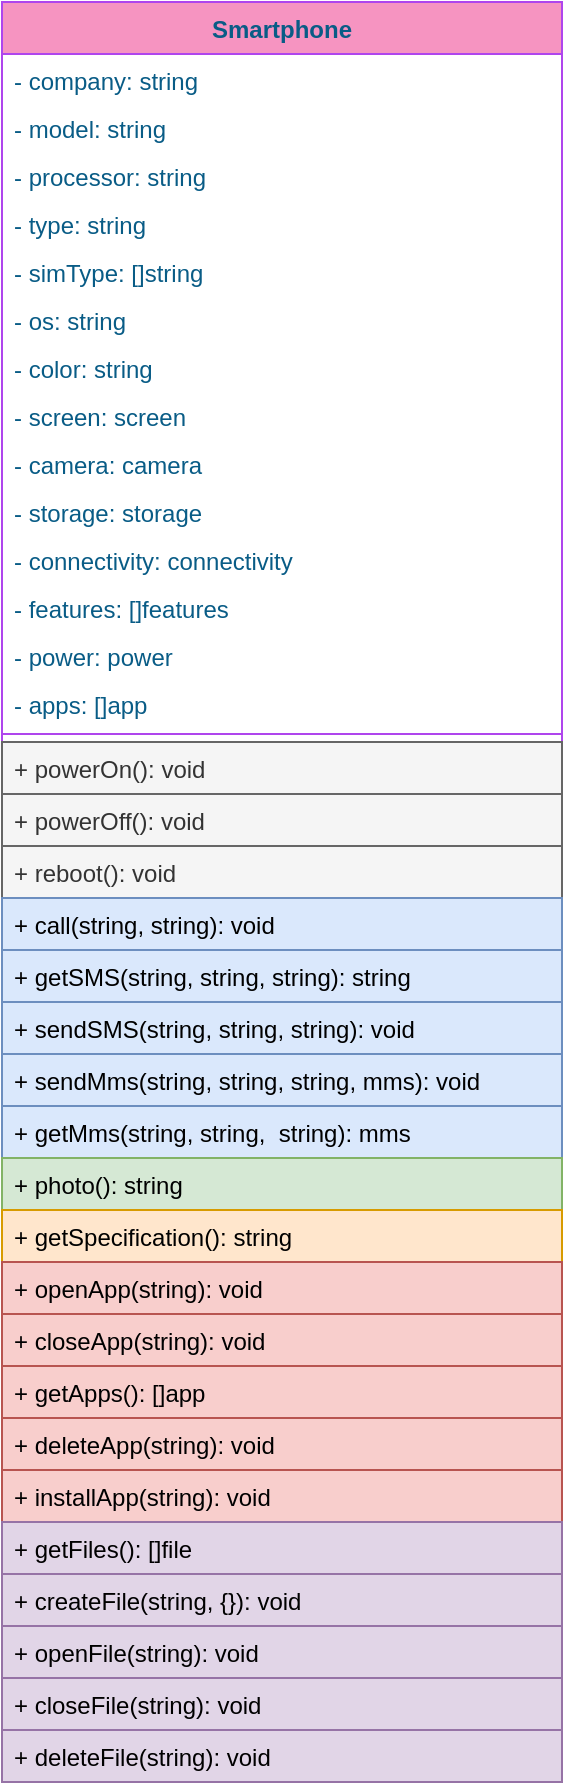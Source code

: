 <mxfile version="15.0.6" type="github">
  <diagram id="CjyDBgkY8oRkE1PANgcw" name="Page-1">
    <mxGraphModel dx="1673" dy="934" grid="1" gridSize="10" guides="1" tooltips="1" connect="1" arrows="1" fold="1" page="1" pageScale="1" pageWidth="1169" pageHeight="827" math="0" shadow="0">
      <root>
        <mxCell id="0" />
        <mxCell id="1" parent="0" />
        <mxCell id="ZrbWM_IVjNoFiUcgMcWU-2" value="Smartphone&#xa;" style="swimlane;fontStyle=1;align=center;verticalAlign=top;childLayout=stackLayout;horizontal=1;startSize=26;horizontalStack=0;resizeParent=1;resizeParentMax=0;resizeLast=0;collapsible=1;marginBottom=0;rounded=0;sketch=0;fontColor=#095C86;strokeColor=#AF45ED;fillColor=#F694C1;" vertex="1" parent="1">
          <mxGeometry x="400" width="280" height="890" as="geometry" />
        </mxCell>
        <mxCell id="ZrbWM_IVjNoFiUcgMcWU-44" value="- company: string" style="text;strokeColor=none;fillColor=none;align=left;verticalAlign=top;spacingLeft=4;spacingRight=4;overflow=hidden;rotatable=0;points=[[0,0.5],[1,0.5]];portConstraint=eastwest;fontColor=#095C86;" vertex="1" parent="ZrbWM_IVjNoFiUcgMcWU-2">
          <mxGeometry y="26" width="280" height="24" as="geometry" />
        </mxCell>
        <mxCell id="ZrbWM_IVjNoFiUcgMcWU-45" value="- model: string" style="text;strokeColor=none;fillColor=none;align=left;verticalAlign=top;spacingLeft=4;spacingRight=4;overflow=hidden;rotatable=0;points=[[0,0.5],[1,0.5]];portConstraint=eastwest;fontColor=#095C86;" vertex="1" parent="ZrbWM_IVjNoFiUcgMcWU-2">
          <mxGeometry y="50" width="280" height="24" as="geometry" />
        </mxCell>
        <mxCell id="ZrbWM_IVjNoFiUcgMcWU-9" value="- processor: string" style="text;strokeColor=none;fillColor=none;align=left;verticalAlign=top;spacingLeft=4;spacingRight=4;overflow=hidden;rotatable=0;points=[[0,0.5],[1,0.5]];portConstraint=eastwest;fontColor=#095C86;" vertex="1" parent="ZrbWM_IVjNoFiUcgMcWU-2">
          <mxGeometry y="74" width="280" height="24" as="geometry" />
        </mxCell>
        <mxCell id="ZrbWM_IVjNoFiUcgMcWU-10" value="- type: string&#xa;" style="text;strokeColor=none;fillColor=none;align=left;verticalAlign=top;spacingLeft=4;spacingRight=4;overflow=hidden;rotatable=0;points=[[0,0.5],[1,0.5]];portConstraint=eastwest;fontColor=#095C86;" vertex="1" parent="ZrbWM_IVjNoFiUcgMcWU-2">
          <mxGeometry y="98" width="280" height="24" as="geometry" />
        </mxCell>
        <mxCell id="ZrbWM_IVjNoFiUcgMcWU-11" value="- simType: []string" style="text;strokeColor=none;fillColor=none;align=left;verticalAlign=top;spacingLeft=4;spacingRight=4;overflow=hidden;rotatable=0;points=[[0,0.5],[1,0.5]];portConstraint=eastwest;fontColor=#095C86;" vertex="1" parent="ZrbWM_IVjNoFiUcgMcWU-2">
          <mxGeometry y="122" width="280" height="24" as="geometry" />
        </mxCell>
        <mxCell id="ZrbWM_IVjNoFiUcgMcWU-12" value="- os: string&#xa;" style="text;strokeColor=none;fillColor=none;align=left;verticalAlign=top;spacingLeft=4;spacingRight=4;overflow=hidden;rotatable=0;points=[[0,0.5],[1,0.5]];portConstraint=eastwest;fontColor=#095C86;" vertex="1" parent="ZrbWM_IVjNoFiUcgMcWU-2">
          <mxGeometry y="146" width="280" height="24" as="geometry" />
        </mxCell>
        <mxCell id="ZrbWM_IVjNoFiUcgMcWU-13" value="- color: string&#xa;" style="text;strokeColor=none;fillColor=none;align=left;verticalAlign=top;spacingLeft=4;spacingRight=4;overflow=hidden;rotatable=0;points=[[0,0.5],[1,0.5]];portConstraint=eastwest;fontColor=#095C86;" vertex="1" parent="ZrbWM_IVjNoFiUcgMcWU-2">
          <mxGeometry y="170" width="280" height="24" as="geometry" />
        </mxCell>
        <mxCell id="ZrbWM_IVjNoFiUcgMcWU-14" value="- screen: screen&#xa;" style="text;strokeColor=none;fillColor=none;align=left;verticalAlign=top;spacingLeft=4;spacingRight=4;overflow=hidden;rotatable=0;points=[[0,0.5],[1,0.5]];portConstraint=eastwest;fontColor=#095C86;" vertex="1" parent="ZrbWM_IVjNoFiUcgMcWU-2">
          <mxGeometry y="194" width="280" height="24" as="geometry" />
        </mxCell>
        <mxCell id="ZrbWM_IVjNoFiUcgMcWU-15" value="- camera: camera" style="text;strokeColor=none;fillColor=none;align=left;verticalAlign=top;spacingLeft=4;spacingRight=4;overflow=hidden;rotatable=0;points=[[0,0.5],[1,0.5]];portConstraint=eastwest;fontColor=#095C86;" vertex="1" parent="ZrbWM_IVjNoFiUcgMcWU-2">
          <mxGeometry y="218" width="280" height="24" as="geometry" />
        </mxCell>
        <mxCell id="ZrbWM_IVjNoFiUcgMcWU-16" value="- storage: storage" style="text;strokeColor=none;fillColor=none;align=left;verticalAlign=top;spacingLeft=4;spacingRight=4;overflow=hidden;rotatable=0;points=[[0,0.5],[1,0.5]];portConstraint=eastwest;fontColor=#095C86;" vertex="1" parent="ZrbWM_IVjNoFiUcgMcWU-2">
          <mxGeometry y="242" width="280" height="24" as="geometry" />
        </mxCell>
        <mxCell id="ZrbWM_IVjNoFiUcgMcWU-17" value="- connectivity: connectivity" style="text;strokeColor=none;fillColor=none;align=left;verticalAlign=top;spacingLeft=4;spacingRight=4;overflow=hidden;rotatable=0;points=[[0,0.5],[1,0.5]];portConstraint=eastwest;fontColor=#095C86;" vertex="1" parent="ZrbWM_IVjNoFiUcgMcWU-2">
          <mxGeometry y="266" width="280" height="24" as="geometry" />
        </mxCell>
        <mxCell id="ZrbWM_IVjNoFiUcgMcWU-18" value="- features: []features" style="text;strokeColor=none;fillColor=none;align=left;verticalAlign=top;spacingLeft=4;spacingRight=4;overflow=hidden;rotatable=0;points=[[0,0.5],[1,0.5]];portConstraint=eastwest;fontColor=#095C86;" vertex="1" parent="ZrbWM_IVjNoFiUcgMcWU-2">
          <mxGeometry y="290" width="280" height="24" as="geometry" />
        </mxCell>
        <mxCell id="ZrbWM_IVjNoFiUcgMcWU-19" value="- power: power" style="text;strokeColor=none;fillColor=none;align=left;verticalAlign=top;spacingLeft=4;spacingRight=4;overflow=hidden;rotatable=0;points=[[0,0.5],[1,0.5]];portConstraint=eastwest;fontColor=#095C86;" vertex="1" parent="ZrbWM_IVjNoFiUcgMcWU-2">
          <mxGeometry y="314" width="280" height="24" as="geometry" />
        </mxCell>
        <mxCell id="ZrbWM_IVjNoFiUcgMcWU-30" value="- apps: []app" style="text;strokeColor=none;fillColor=none;align=left;verticalAlign=top;spacingLeft=4;spacingRight=4;overflow=hidden;rotatable=0;points=[[0,0.5],[1,0.5]];portConstraint=eastwest;fontColor=#095C86;" vertex="1" parent="ZrbWM_IVjNoFiUcgMcWU-2">
          <mxGeometry y="338" width="280" height="24" as="geometry" />
        </mxCell>
        <mxCell id="ZrbWM_IVjNoFiUcgMcWU-4" value="" style="line;strokeWidth=1;fillColor=none;align=left;verticalAlign=middle;spacingTop=-1;spacingLeft=3;spacingRight=3;rotatable=0;labelPosition=right;points=[];portConstraint=eastwest;strokeColor=#AF45ED;fontColor=#095C86;" vertex="1" parent="ZrbWM_IVjNoFiUcgMcWU-2">
          <mxGeometry y="362" width="280" height="8" as="geometry" />
        </mxCell>
        <mxCell id="ZrbWM_IVjNoFiUcgMcWU-5" value="+ powerOn(): void" style="text;strokeColor=#666666;fillColor=#f5f5f5;align=left;verticalAlign=top;spacingLeft=4;spacingRight=4;overflow=hidden;rotatable=0;points=[[0,0.5],[1,0.5]];portConstraint=eastwest;fontColor=#333333;" vertex="1" parent="ZrbWM_IVjNoFiUcgMcWU-2">
          <mxGeometry y="370" width="280" height="26" as="geometry" />
        </mxCell>
        <mxCell id="ZrbWM_IVjNoFiUcgMcWU-21" value="+ powerOff(): void" style="text;strokeColor=#666666;fillColor=#f5f5f5;align=left;verticalAlign=top;spacingLeft=4;spacingRight=4;overflow=hidden;rotatable=0;points=[[0,0.5],[1,0.5]];portConstraint=eastwest;fontColor=#333333;" vertex="1" parent="ZrbWM_IVjNoFiUcgMcWU-2">
          <mxGeometry y="396" width="280" height="26" as="geometry" />
        </mxCell>
        <mxCell id="ZrbWM_IVjNoFiUcgMcWU-32" value="+ reboot(): void" style="text;strokeColor=#666666;fillColor=#f5f5f5;align=left;verticalAlign=top;spacingLeft=4;spacingRight=4;overflow=hidden;rotatable=0;points=[[0,0.5],[1,0.5]];portConstraint=eastwest;fontColor=#333333;" vertex="1" parent="ZrbWM_IVjNoFiUcgMcWU-2">
          <mxGeometry y="422" width="280" height="26" as="geometry" />
        </mxCell>
        <mxCell id="ZrbWM_IVjNoFiUcgMcWU-22" value="+ call(string, string): void" style="text;strokeColor=#6c8ebf;fillColor=#dae8fc;align=left;verticalAlign=top;spacingLeft=4;spacingRight=4;overflow=hidden;rotatable=0;points=[[0,0.5],[1,0.5]];portConstraint=eastwest;" vertex="1" parent="ZrbWM_IVjNoFiUcgMcWU-2">
          <mxGeometry y="448" width="280" height="26" as="geometry" />
        </mxCell>
        <mxCell id="ZrbWM_IVjNoFiUcgMcWU-26" value="+ getSMS(string, string, string): string" style="text;strokeColor=#6c8ebf;fillColor=#dae8fc;align=left;verticalAlign=top;spacingLeft=4;spacingRight=4;overflow=hidden;rotatable=0;points=[[0,0.5],[1,0.5]];portConstraint=eastwest;" vertex="1" parent="ZrbWM_IVjNoFiUcgMcWU-2">
          <mxGeometry y="474" width="280" height="26" as="geometry" />
        </mxCell>
        <mxCell id="ZrbWM_IVjNoFiUcgMcWU-23" value="+ sendSMS(string, string, string): void" style="text;strokeColor=#6c8ebf;fillColor=#dae8fc;align=left;verticalAlign=top;spacingLeft=4;spacingRight=4;overflow=hidden;rotatable=0;points=[[0,0.5],[1,0.5]];portConstraint=eastwest;" vertex="1" parent="ZrbWM_IVjNoFiUcgMcWU-2">
          <mxGeometry y="500" width="280" height="26" as="geometry" />
        </mxCell>
        <mxCell id="ZrbWM_IVjNoFiUcgMcWU-24" value="+ sendMms(string, string, string, mms): void" style="text;strokeColor=#6c8ebf;fillColor=#dae8fc;align=left;verticalAlign=top;spacingLeft=4;spacingRight=4;overflow=hidden;rotatable=0;points=[[0,0.5],[1,0.5]];portConstraint=eastwest;" vertex="1" parent="ZrbWM_IVjNoFiUcgMcWU-2">
          <mxGeometry y="526" width="280" height="26" as="geometry" />
        </mxCell>
        <mxCell id="ZrbWM_IVjNoFiUcgMcWU-27" value="+ getMms(string, string,  string): mms" style="text;strokeColor=#6c8ebf;fillColor=#dae8fc;align=left;verticalAlign=top;spacingLeft=4;spacingRight=4;overflow=hidden;rotatable=0;points=[[0,0.5],[1,0.5]];portConstraint=eastwest;" vertex="1" parent="ZrbWM_IVjNoFiUcgMcWU-2">
          <mxGeometry y="552" width="280" height="26" as="geometry" />
        </mxCell>
        <mxCell id="ZrbWM_IVjNoFiUcgMcWU-25" value="+ photo(): string" style="text;strokeColor=#82b366;fillColor=#d5e8d4;align=left;verticalAlign=top;spacingLeft=4;spacingRight=4;overflow=hidden;rotatable=0;points=[[0,0.5],[1,0.5]];portConstraint=eastwest;" vertex="1" parent="ZrbWM_IVjNoFiUcgMcWU-2">
          <mxGeometry y="578" width="280" height="26" as="geometry" />
        </mxCell>
        <mxCell id="ZrbWM_IVjNoFiUcgMcWU-28" value="+ getSpecification(): string" style="text;strokeColor=#d79b00;fillColor=#ffe6cc;align=left;verticalAlign=top;spacingLeft=4;spacingRight=4;overflow=hidden;rotatable=0;points=[[0,0.5],[1,0.5]];portConstraint=eastwest;" vertex="1" parent="ZrbWM_IVjNoFiUcgMcWU-2">
          <mxGeometry y="604" width="280" height="26" as="geometry" />
        </mxCell>
        <mxCell id="ZrbWM_IVjNoFiUcgMcWU-29" value="+ openApp(string): void " style="text;strokeColor=#b85450;fillColor=#f8cecc;align=left;verticalAlign=top;spacingLeft=4;spacingRight=4;overflow=hidden;rotatable=0;points=[[0,0.5],[1,0.5]];portConstraint=eastwest;" vertex="1" parent="ZrbWM_IVjNoFiUcgMcWU-2">
          <mxGeometry y="630" width="280" height="26" as="geometry" />
        </mxCell>
        <mxCell id="ZrbWM_IVjNoFiUcgMcWU-31" value="+ closeApp(string): void " style="text;strokeColor=#b85450;fillColor=#f8cecc;align=left;verticalAlign=top;spacingLeft=4;spacingRight=4;overflow=hidden;rotatable=0;points=[[0,0.5],[1,0.5]];portConstraint=eastwest;" vertex="1" parent="ZrbWM_IVjNoFiUcgMcWU-2">
          <mxGeometry y="656" width="280" height="26" as="geometry" />
        </mxCell>
        <mxCell id="ZrbWM_IVjNoFiUcgMcWU-33" value="+ getApps(): []app " style="text;strokeColor=#b85450;fillColor=#f8cecc;align=left;verticalAlign=top;spacingLeft=4;spacingRight=4;overflow=hidden;rotatable=0;points=[[0,0.5],[1,0.5]];portConstraint=eastwest;" vertex="1" parent="ZrbWM_IVjNoFiUcgMcWU-2">
          <mxGeometry y="682" width="280" height="26" as="geometry" />
        </mxCell>
        <mxCell id="ZrbWM_IVjNoFiUcgMcWU-37" value="+ deleteApp(string): void " style="text;strokeColor=#b85450;fillColor=#f8cecc;align=left;verticalAlign=top;spacingLeft=4;spacingRight=4;overflow=hidden;rotatable=0;points=[[0,0.5],[1,0.5]];portConstraint=eastwest;" vertex="1" parent="ZrbWM_IVjNoFiUcgMcWU-2">
          <mxGeometry y="708" width="280" height="26" as="geometry" />
        </mxCell>
        <mxCell id="ZrbWM_IVjNoFiUcgMcWU-42" value="+ installApp(string): void " style="text;strokeColor=#b85450;fillColor=#f8cecc;align=left;verticalAlign=top;spacingLeft=4;spacingRight=4;overflow=hidden;rotatable=0;points=[[0,0.5],[1,0.5]];portConstraint=eastwest;" vertex="1" parent="ZrbWM_IVjNoFiUcgMcWU-2">
          <mxGeometry y="734" width="280" height="26" as="geometry" />
        </mxCell>
        <mxCell id="ZrbWM_IVjNoFiUcgMcWU-38" value="+ getFiles(): []file" style="text;strokeColor=#9673a6;fillColor=#e1d5e7;align=left;verticalAlign=top;spacingLeft=4;spacingRight=4;overflow=hidden;rotatable=0;points=[[0,0.5],[1,0.5]];portConstraint=eastwest;" vertex="1" parent="ZrbWM_IVjNoFiUcgMcWU-2">
          <mxGeometry y="760" width="280" height="26" as="geometry" />
        </mxCell>
        <mxCell id="ZrbWM_IVjNoFiUcgMcWU-39" value="+ createFile(string, {}): void" style="text;strokeColor=#9673a6;fillColor=#e1d5e7;align=left;verticalAlign=top;spacingLeft=4;spacingRight=4;overflow=hidden;rotatable=0;points=[[0,0.5],[1,0.5]];portConstraint=eastwest;" vertex="1" parent="ZrbWM_IVjNoFiUcgMcWU-2">
          <mxGeometry y="786" width="280" height="26" as="geometry" />
        </mxCell>
        <mxCell id="ZrbWM_IVjNoFiUcgMcWU-40" value="+ openFile(string): void" style="text;strokeColor=#9673a6;fillColor=#e1d5e7;align=left;verticalAlign=top;spacingLeft=4;spacingRight=4;overflow=hidden;rotatable=0;points=[[0,0.5],[1,0.5]];portConstraint=eastwest;" vertex="1" parent="ZrbWM_IVjNoFiUcgMcWU-2">
          <mxGeometry y="812" width="280" height="26" as="geometry" />
        </mxCell>
        <mxCell id="ZrbWM_IVjNoFiUcgMcWU-43" value="+ closeFile(string): void" style="text;strokeColor=#9673a6;fillColor=#e1d5e7;align=left;verticalAlign=top;spacingLeft=4;spacingRight=4;overflow=hidden;rotatable=0;points=[[0,0.5],[1,0.5]];portConstraint=eastwest;" vertex="1" parent="ZrbWM_IVjNoFiUcgMcWU-2">
          <mxGeometry y="838" width="280" height="26" as="geometry" />
        </mxCell>
        <mxCell id="ZrbWM_IVjNoFiUcgMcWU-41" value="+ deleteFile(string): void" style="text;strokeColor=#9673a6;fillColor=#e1d5e7;align=left;verticalAlign=top;spacingLeft=4;spacingRight=4;overflow=hidden;rotatable=0;points=[[0,0.5],[1,0.5]];portConstraint=eastwest;" vertex="1" parent="ZrbWM_IVjNoFiUcgMcWU-2">
          <mxGeometry y="864" width="280" height="26" as="geometry" />
        </mxCell>
      </root>
    </mxGraphModel>
  </diagram>
</mxfile>
